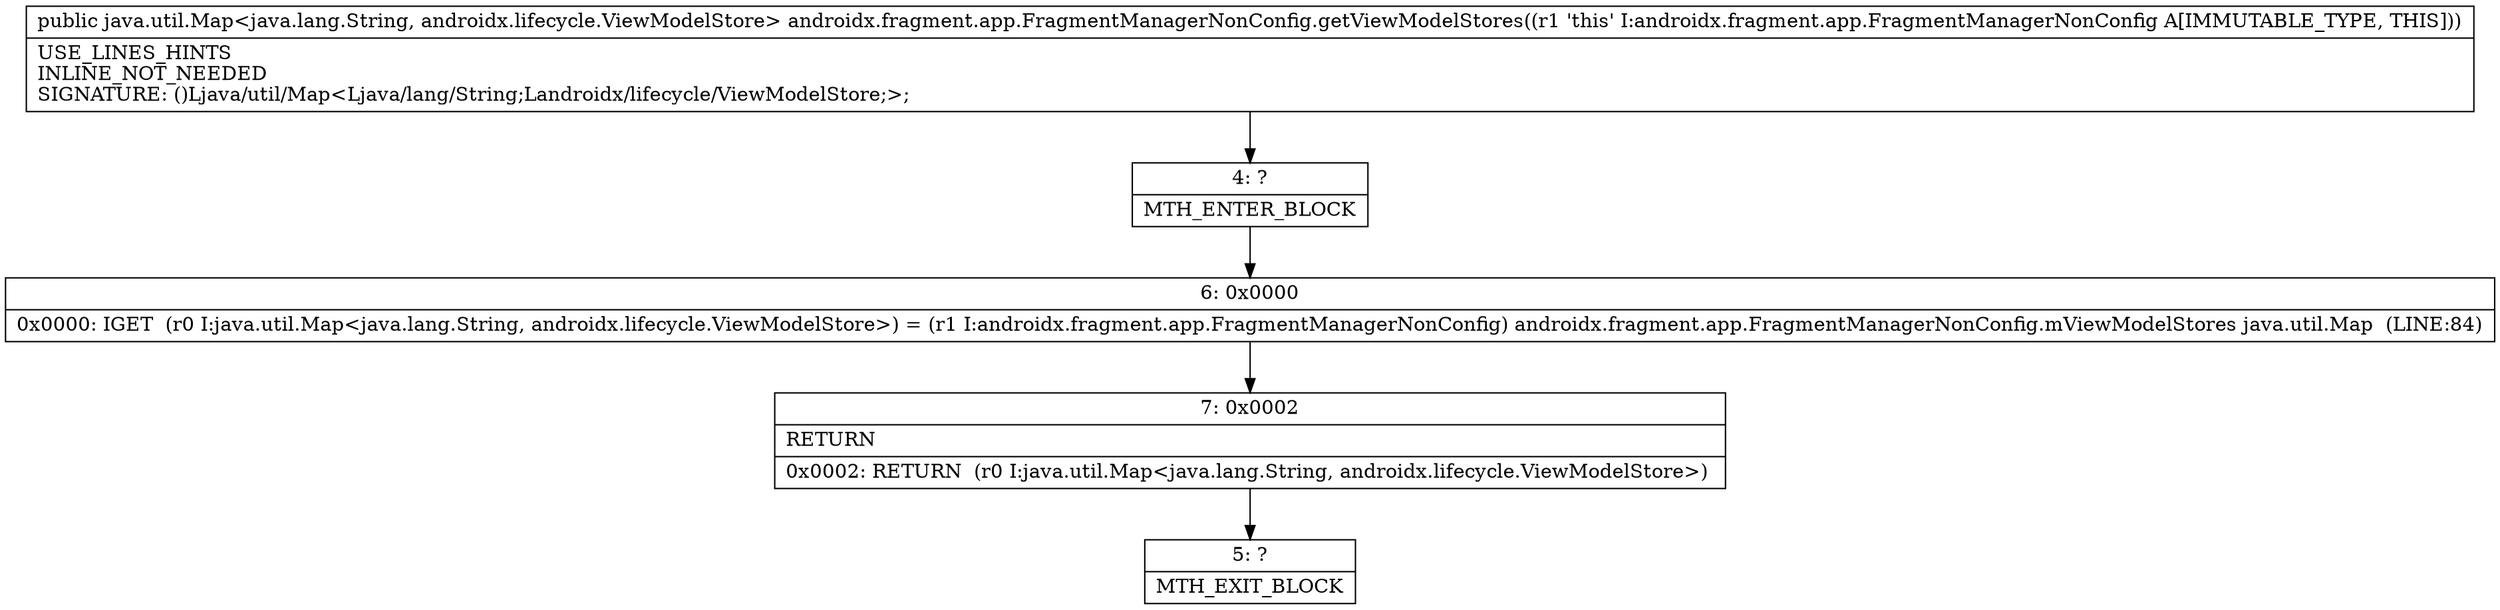 digraph "CFG forandroidx.fragment.app.FragmentManagerNonConfig.getViewModelStores()Ljava\/util\/Map;" {
Node_4 [shape=record,label="{4\:\ ?|MTH_ENTER_BLOCK\l}"];
Node_6 [shape=record,label="{6\:\ 0x0000|0x0000: IGET  (r0 I:java.util.Map\<java.lang.String, androidx.lifecycle.ViewModelStore\>) = (r1 I:androidx.fragment.app.FragmentManagerNonConfig) androidx.fragment.app.FragmentManagerNonConfig.mViewModelStores java.util.Map  (LINE:84)\l}"];
Node_7 [shape=record,label="{7\:\ 0x0002|RETURN\l|0x0002: RETURN  (r0 I:java.util.Map\<java.lang.String, androidx.lifecycle.ViewModelStore\>) \l}"];
Node_5 [shape=record,label="{5\:\ ?|MTH_EXIT_BLOCK\l}"];
MethodNode[shape=record,label="{public java.util.Map\<java.lang.String, androidx.lifecycle.ViewModelStore\> androidx.fragment.app.FragmentManagerNonConfig.getViewModelStores((r1 'this' I:androidx.fragment.app.FragmentManagerNonConfig A[IMMUTABLE_TYPE, THIS]))  | USE_LINES_HINTS\lINLINE_NOT_NEEDED\lSIGNATURE: ()Ljava\/util\/Map\<Ljava\/lang\/String;Landroidx\/lifecycle\/ViewModelStore;\>;\l}"];
MethodNode -> Node_4;Node_4 -> Node_6;
Node_6 -> Node_7;
Node_7 -> Node_5;
}

